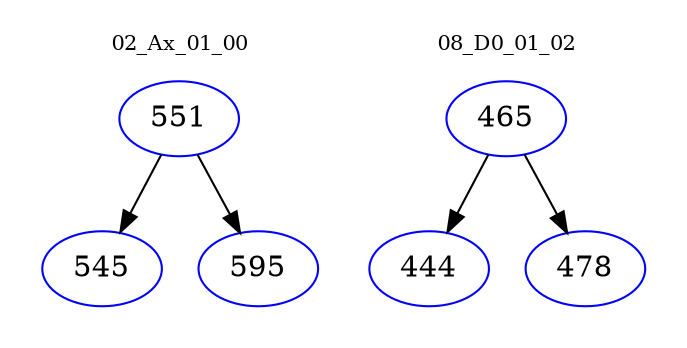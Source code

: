 digraph{
subgraph cluster_0 {
color = white
label = "02_Ax_01_00";
fontsize=10;
T0_551 [label="551", color="blue"]
T0_551 -> T0_545 [color="black"]
T0_545 [label="545", color="blue"]
T0_551 -> T0_595 [color="black"]
T0_595 [label="595", color="blue"]
}
subgraph cluster_1 {
color = white
label = "08_D0_01_02";
fontsize=10;
T1_465 [label="465", color="blue"]
T1_465 -> T1_444 [color="black"]
T1_444 [label="444", color="blue"]
T1_465 -> T1_478 [color="black"]
T1_478 [label="478", color="blue"]
}
}
